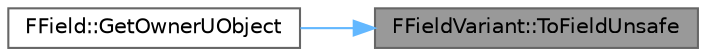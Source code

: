 digraph "FFieldVariant::ToFieldUnsafe"
{
 // INTERACTIVE_SVG=YES
 // LATEX_PDF_SIZE
  bgcolor="transparent";
  edge [fontname=Helvetica,fontsize=10,labelfontname=Helvetica,labelfontsize=10];
  node [fontname=Helvetica,fontsize=10,shape=box,height=0.2,width=0.4];
  rankdir="RL";
  Node1 [id="Node000001",label="FFieldVariant::ToFieldUnsafe",height=0.2,width=0.4,color="gray40", fillcolor="grey60", style="filled", fontcolor="black",tooltip="FOR INTERNAL USE ONLY: Function that returns the owner as FField without checking if it's actually an..."];
  Node1 -> Node2 [id="edge1_Node000001_Node000002",dir="back",color="steelblue1",style="solid",tooltip=" "];
  Node2 [id="Node000002",label="FField::GetOwnerUObject",height=0.2,width=0.4,color="grey40", fillcolor="white", style="filled",URL="$d5/d7d/classFField.html#ae633a4f68528eb047cf9fca407bf6af9",tooltip="Goes up the outer chain to look for a UObject."];
}
